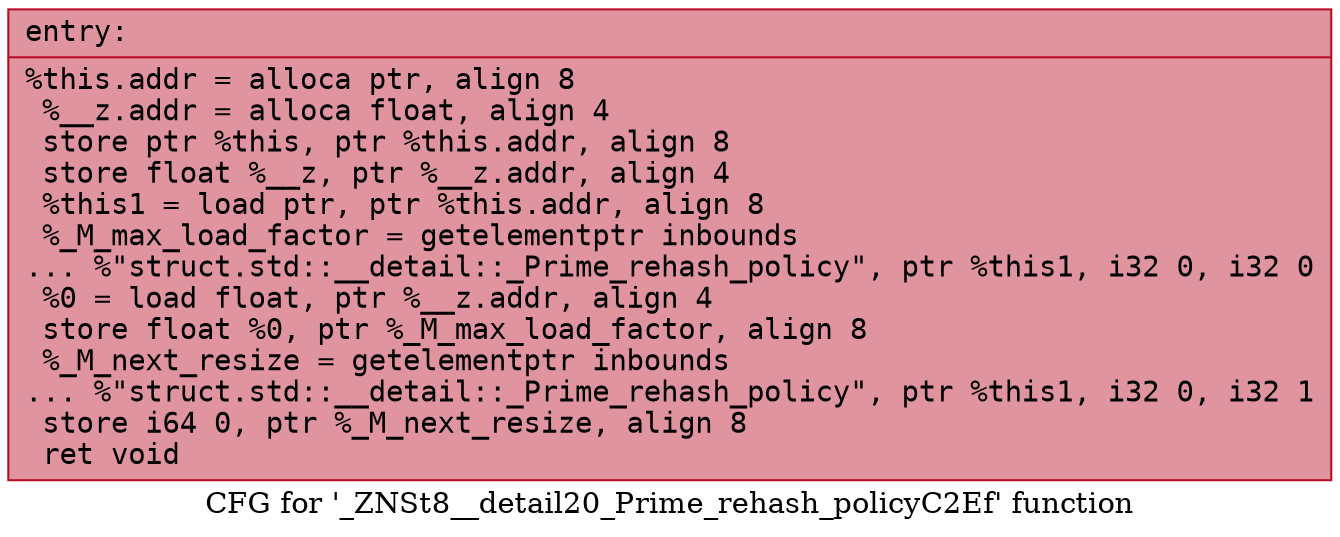 digraph "CFG for '_ZNSt8__detail20_Prime_rehash_policyC2Ef' function" {
	label="CFG for '_ZNSt8__detail20_Prime_rehash_policyC2Ef' function";

	Node0x556bfe9c1a60 [shape=record,color="#b70d28ff", style=filled, fillcolor="#b70d2870" fontname="Courier",label="{entry:\l|  %this.addr = alloca ptr, align 8\l  %__z.addr = alloca float, align 4\l  store ptr %this, ptr %this.addr, align 8\l  store float %__z, ptr %__z.addr, align 4\l  %this1 = load ptr, ptr %this.addr, align 8\l  %_M_max_load_factor = getelementptr inbounds\l... %\"struct.std::__detail::_Prime_rehash_policy\", ptr %this1, i32 0, i32 0\l  %0 = load float, ptr %__z.addr, align 4\l  store float %0, ptr %_M_max_load_factor, align 8\l  %_M_next_resize = getelementptr inbounds\l... %\"struct.std::__detail::_Prime_rehash_policy\", ptr %this1, i32 0, i32 1\l  store i64 0, ptr %_M_next_resize, align 8\l  ret void\l}"];
}
